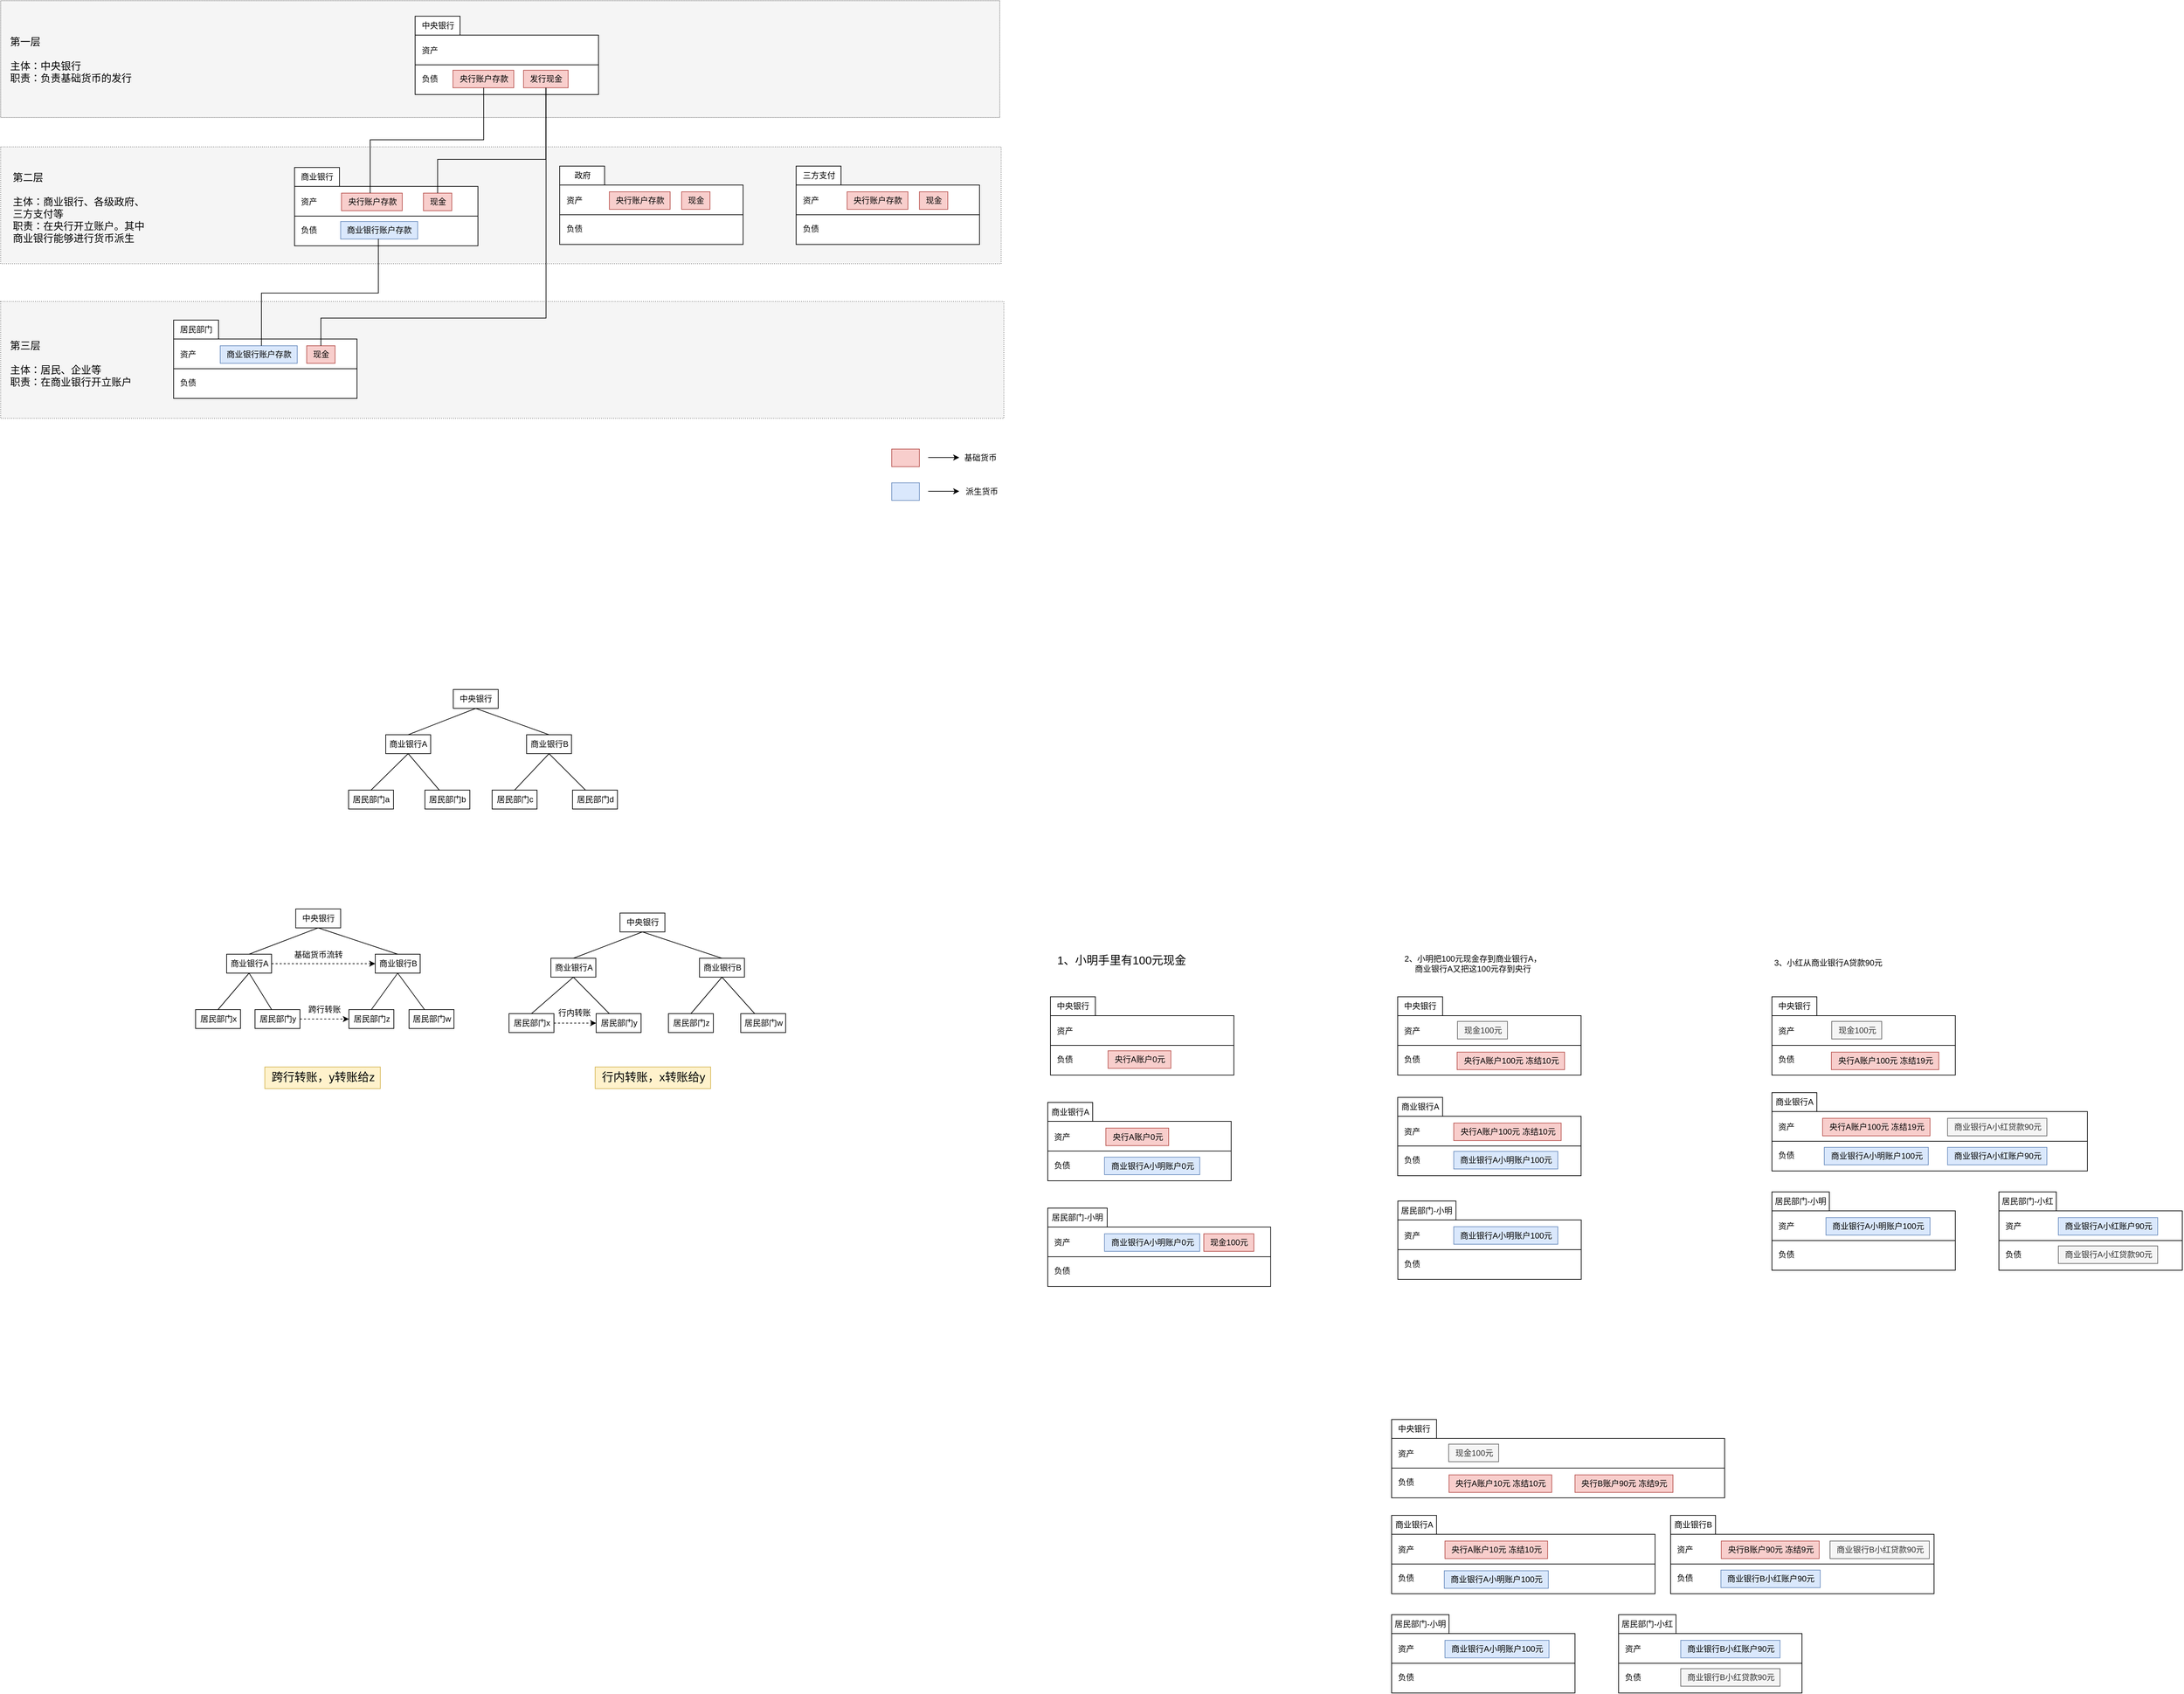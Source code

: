 <mxfile version="22.1.0" type="github">
  <diagram name="第 1 页" id="ryfaWHr7P2OT-UqxU1gF">
    <mxGraphModel dx="1451" dy="800" grid="0" gridSize="10" guides="1" tooltips="1" connect="1" arrows="1" fold="1" page="1" pageScale="1" pageWidth="3300" pageHeight="4681" math="0" shadow="0">
      <root>
        <mxCell id="0" />
        <mxCell id="1" parent="0" />
        <mxCell id="Zakv3uqYvvP0ld6T2V3J-302" value="" style="rounded=0;whiteSpace=wrap;html=1;" parent="1" vertex="1">
          <mxGeometry x="2645" y="2470" width="467" height="88" as="geometry" />
        </mxCell>
        <mxCell id="Zakv3uqYvvP0ld6T2V3J-84" value="" style="rounded=0;whiteSpace=wrap;html=1;dashed=1;fillColor=#f5f5f5;fontColor=#333333;strokeColor=#666666;dashPattern=1 2;" parent="1" vertex="1">
          <mxGeometry x="23" y="1270.5" width="1485" height="173" as="geometry" />
        </mxCell>
        <mxCell id="Zakv3uqYvvP0ld6T2V3J-79" value="" style="rounded=0;whiteSpace=wrap;html=1;dashed=1;fillColor=#f5f5f5;fontColor=#333333;strokeColor=#666666;dashPattern=1 2;" parent="1" vertex="1">
          <mxGeometry x="23" y="1041.5" width="1481" height="173" as="geometry" />
        </mxCell>
        <mxCell id="Zakv3uqYvvP0ld6T2V3J-76" value="" style="rounded=0;whiteSpace=wrap;html=1;fillColor=#f5f5f5;fontColor=#333333;strokeColor=#666666;dashed=1;dashPattern=1 1;" parent="1" vertex="1">
          <mxGeometry x="23" y="825" width="1479" height="173" as="geometry" />
        </mxCell>
        <mxCell id="Zakv3uqYvvP0ld6T2V3J-11" value="" style="rounded=0;whiteSpace=wrap;html=1;" parent="1" vertex="1">
          <mxGeometry x="458" y="1100" width="271.5" height="88" as="geometry" />
        </mxCell>
        <mxCell id="Zakv3uqYvvP0ld6T2V3J-12" value="商业银行" style="rounded=0;whiteSpace=wrap;html=1;" parent="1" vertex="1">
          <mxGeometry x="458" y="1072" width="66.5" height="28" as="geometry" />
        </mxCell>
        <mxCell id="Zakv3uqYvvP0ld6T2V3J-13" value="" style="endArrow=none;html=1;rounded=0;exitX=0;exitY=0.5;exitDx=0;exitDy=0;entryX=1;entryY=0.5;entryDx=0;entryDy=0;" parent="1" source="Zakv3uqYvvP0ld6T2V3J-11" target="Zakv3uqYvvP0ld6T2V3J-11" edge="1">
          <mxGeometry width="50" height="50" relative="1" as="geometry">
            <mxPoint x="487.5" y="1168" as="sourcePoint" />
            <mxPoint x="537.5" y="1118" as="targetPoint" />
          </mxGeometry>
        </mxCell>
        <mxCell id="Zakv3uqYvvP0ld6T2V3J-14" value="资产" style="text;html=1;align=center;verticalAlign=middle;resizable=0;points=[];autosize=1;strokeColor=none;fillColor=none;" parent="1" vertex="1">
          <mxGeometry x="458" y="1110" width="42" height="26" as="geometry" />
        </mxCell>
        <mxCell id="Zakv3uqYvvP0ld6T2V3J-15" value="负债" style="text;html=1;align=center;verticalAlign=middle;resizable=0;points=[];autosize=1;strokeColor=none;fillColor=none;" parent="1" vertex="1">
          <mxGeometry x="458" y="1152" width="42" height="26" as="geometry" />
        </mxCell>
        <mxCell id="Zakv3uqYvvP0ld6T2V3J-16" value="央行账户存款" style="text;html=1;align=center;verticalAlign=middle;resizable=0;points=[];autosize=1;strokeColor=#b85450;fillColor=#f8cecc;" parent="1" vertex="1">
          <mxGeometry x="527.5" y="1110" width="90" height="26" as="geometry" />
        </mxCell>
        <mxCell id="Zakv3uqYvvP0ld6T2V3J-17" value="现金" style="text;html=1;align=center;verticalAlign=middle;resizable=0;points=[];autosize=1;strokeColor=#b85450;fillColor=#f8cecc;" parent="1" vertex="1">
          <mxGeometry x="648.75" y="1110" width="42" height="26" as="geometry" />
        </mxCell>
        <mxCell id="Zakv3uqYvvP0ld6T2V3J-18" value="商业银行账户存款" style="text;html=1;align=center;verticalAlign=middle;resizable=0;points=[];autosize=1;strokeColor=#6c8ebf;fillColor=#dae8fc;" parent="1" vertex="1">
          <mxGeometry x="526.25" y="1152" width="114" height="26" as="geometry" />
        </mxCell>
        <mxCell id="Zakv3uqYvvP0ld6T2V3J-23" value="" style="rounded=0;whiteSpace=wrap;html=1;" parent="1" vertex="1">
          <mxGeometry x="636.5" y="876" width="271.5" height="88" as="geometry" />
        </mxCell>
        <mxCell id="Zakv3uqYvvP0ld6T2V3J-24" value="中央银行" style="rounded=0;whiteSpace=wrap;html=1;" parent="1" vertex="1">
          <mxGeometry x="636.5" y="848" width="66.5" height="28" as="geometry" />
        </mxCell>
        <mxCell id="Zakv3uqYvvP0ld6T2V3J-25" value="" style="endArrow=none;html=1;rounded=0;exitX=0;exitY=0.5;exitDx=0;exitDy=0;entryX=1;entryY=0.5;entryDx=0;entryDy=0;" parent="1" source="Zakv3uqYvvP0ld6T2V3J-23" target="Zakv3uqYvvP0ld6T2V3J-23" edge="1">
          <mxGeometry width="50" height="50" relative="1" as="geometry">
            <mxPoint x="666" y="944" as="sourcePoint" />
            <mxPoint x="716" y="894" as="targetPoint" />
          </mxGeometry>
        </mxCell>
        <mxCell id="Zakv3uqYvvP0ld6T2V3J-26" value="资产" style="text;html=1;align=center;verticalAlign=middle;resizable=0;points=[];autosize=1;strokeColor=none;fillColor=none;" parent="1" vertex="1">
          <mxGeometry x="636.5" y="886" width="42" height="26" as="geometry" />
        </mxCell>
        <mxCell id="Zakv3uqYvvP0ld6T2V3J-27" value="负债" style="text;html=1;align=center;verticalAlign=middle;resizable=0;points=[];autosize=1;strokeColor=none;fillColor=none;" parent="1" vertex="1">
          <mxGeometry x="636.5" y="928" width="42" height="26" as="geometry" />
        </mxCell>
        <mxCell id="Zakv3uqYvvP0ld6T2V3J-28" value="央行账户存款" style="text;html=1;align=center;verticalAlign=middle;resizable=0;points=[];autosize=1;strokeColor=#b85450;fillColor=#f8cecc;" parent="1" vertex="1">
          <mxGeometry x="692.5" y="928" width="90" height="26" as="geometry" />
        </mxCell>
        <mxCell id="Zakv3uqYvvP0ld6T2V3J-29" value="发行现金" style="text;html=1;align=center;verticalAlign=middle;resizable=0;points=[];autosize=1;strokeColor=#b85450;fillColor=#f8cecc;" parent="1" vertex="1">
          <mxGeometry x="797" y="928" width="66" height="26" as="geometry" />
        </mxCell>
        <mxCell id="Zakv3uqYvvP0ld6T2V3J-31" style="edgeStyle=orthogonalEdgeStyle;rounded=0;orthogonalLoop=1;jettySize=auto;html=1;startArrow=none;startFill=0;endArrow=none;endFill=0;" parent="1" source="Zakv3uqYvvP0ld6T2V3J-16" target="Zakv3uqYvvP0ld6T2V3J-28" edge="1">
          <mxGeometry relative="1" as="geometry">
            <mxPoint x="781.5" y="1004" as="targetPoint" />
            <Array as="points">
              <mxPoint x="570" y="1031" />
              <mxPoint x="738" y="1031" />
            </Array>
          </mxGeometry>
        </mxCell>
        <mxCell id="Zakv3uqYvvP0ld6T2V3J-32" style="edgeStyle=orthogonalEdgeStyle;rounded=0;orthogonalLoop=1;jettySize=auto;html=1;entryX=0.5;entryY=1;entryDx=0;entryDy=0;entryPerimeter=0;endArrow=none;endFill=0;" parent="1" source="Zakv3uqYvvP0ld6T2V3J-17" target="Zakv3uqYvvP0ld6T2V3J-29" edge="1">
          <mxGeometry relative="1" as="geometry">
            <Array as="points">
              <mxPoint x="670" y="1060" />
              <mxPoint x="830" y="1060" />
            </Array>
          </mxGeometry>
        </mxCell>
        <mxCell id="Zakv3uqYvvP0ld6T2V3J-33" value="" style="rounded=0;whiteSpace=wrap;html=1;" parent="1" vertex="1">
          <mxGeometry x="279" y="1326" width="271.5" height="88" as="geometry" />
        </mxCell>
        <mxCell id="Zakv3uqYvvP0ld6T2V3J-34" value="居民部门" style="rounded=0;whiteSpace=wrap;html=1;" parent="1" vertex="1">
          <mxGeometry x="279" y="1298" width="66.5" height="28" as="geometry" />
        </mxCell>
        <mxCell id="Zakv3uqYvvP0ld6T2V3J-35" value="" style="endArrow=none;html=1;rounded=0;exitX=0;exitY=0.5;exitDx=0;exitDy=0;entryX=1;entryY=0.5;entryDx=0;entryDy=0;" parent="1" source="Zakv3uqYvvP0ld6T2V3J-33" target="Zakv3uqYvvP0ld6T2V3J-33" edge="1">
          <mxGeometry width="50" height="50" relative="1" as="geometry">
            <mxPoint x="308.5" y="1394" as="sourcePoint" />
            <mxPoint x="358.5" y="1344" as="targetPoint" />
          </mxGeometry>
        </mxCell>
        <mxCell id="Zakv3uqYvvP0ld6T2V3J-36" value="资产" style="text;html=1;align=center;verticalAlign=middle;resizable=0;points=[];autosize=1;strokeColor=none;fillColor=none;" parent="1" vertex="1">
          <mxGeometry x="279" y="1336" width="42" height="26" as="geometry" />
        </mxCell>
        <mxCell id="Zakv3uqYvvP0ld6T2V3J-37" value="负债" style="text;html=1;align=center;verticalAlign=middle;resizable=0;points=[];autosize=1;strokeColor=none;fillColor=none;" parent="1" vertex="1">
          <mxGeometry x="279" y="1378" width="42" height="26" as="geometry" />
        </mxCell>
        <mxCell id="Zakv3uqYvvP0ld6T2V3J-38" value="商业银行账户存款" style="text;html=1;align=center;verticalAlign=middle;resizable=0;points=[];autosize=1;strokeColor=#6c8ebf;fillColor=#dae8fc;" parent="1" vertex="1">
          <mxGeometry x="348" y="1336" width="114" height="26" as="geometry" />
        </mxCell>
        <mxCell id="Zakv3uqYvvP0ld6T2V3J-39" value="现金" style="text;html=1;align=center;verticalAlign=middle;resizable=0;points=[];autosize=1;strokeColor=#b85450;fillColor=#f8cecc;" parent="1" vertex="1">
          <mxGeometry x="476" y="1336" width="42" height="26" as="geometry" />
        </mxCell>
        <mxCell id="Zakv3uqYvvP0ld6T2V3J-41" style="edgeStyle=orthogonalEdgeStyle;rounded=0;orthogonalLoop=1;jettySize=auto;html=1;startArrow=none;startFill=0;endArrow=none;endFill=0;entryX=0.49;entryY=0.987;entryDx=0;entryDy=0;entryPerimeter=0;" parent="1" source="Zakv3uqYvvP0ld6T2V3J-38" target="Zakv3uqYvvP0ld6T2V3J-18" edge="1">
          <mxGeometry relative="1" as="geometry">
            <mxPoint x="559" y="1180" as="targetPoint" />
            <Array as="points">
              <mxPoint x="409" y="1258" />
              <mxPoint x="582" y="1258" />
            </Array>
          </mxGeometry>
        </mxCell>
        <mxCell id="Zakv3uqYvvP0ld6T2V3J-42" style="edgeStyle=orthogonalEdgeStyle;rounded=0;orthogonalLoop=1;jettySize=auto;html=1;entryX=0.505;entryY=1;entryDx=0;entryDy=0;entryPerimeter=0;endArrow=none;endFill=0;" parent="1" source="Zakv3uqYvvP0ld6T2V3J-39" target="Zakv3uqYvvP0ld6T2V3J-29" edge="1">
          <mxGeometry relative="1" as="geometry">
            <mxPoint x="639" y="1180" as="targetPoint" />
            <Array as="points">
              <mxPoint x="497" y="1295" />
              <mxPoint x="830" y="1295" />
            </Array>
          </mxGeometry>
        </mxCell>
        <mxCell id="Zakv3uqYvvP0ld6T2V3J-46" value="&amp;nbsp; &amp;nbsp; &amp;nbsp; &amp;nbsp;" style="text;html=1;align=center;verticalAlign=middle;resizable=0;points=[];autosize=1;strokeColor=#b85450;fillColor=#f8cecc;" parent="1" vertex="1">
          <mxGeometry x="1342" y="1489" width="41" height="26" as="geometry" />
        </mxCell>
        <mxCell id="Zakv3uqYvvP0ld6T2V3J-47" value="基础货币" style="text;html=1;align=center;verticalAlign=middle;resizable=0;points=[];autosize=1;strokeColor=none;fillColor=none;" parent="1" vertex="1">
          <mxGeometry x="1440" y="1489" width="66" height="26" as="geometry" />
        </mxCell>
        <mxCell id="Zakv3uqYvvP0ld6T2V3J-48" value="&amp;nbsp; &amp;nbsp; &amp;nbsp; &amp;nbsp;" style="text;html=1;align=center;verticalAlign=middle;resizable=0;points=[];autosize=1;strokeColor=#6c8ebf;fillColor=#dae8fc;" parent="1" vertex="1">
          <mxGeometry x="1342" y="1539" width="41" height="26" as="geometry" />
        </mxCell>
        <mxCell id="Zakv3uqYvvP0ld6T2V3J-49" value="派生货币" style="text;html=1;align=center;verticalAlign=middle;resizable=0;points=[];autosize=1;strokeColor=none;fillColor=none;" parent="1" vertex="1">
          <mxGeometry x="1442" y="1539" width="66" height="26" as="geometry" />
        </mxCell>
        <mxCell id="Zakv3uqYvvP0ld6T2V3J-57" value="" style="rounded=0;whiteSpace=wrap;html=1;" parent="1" vertex="1">
          <mxGeometry x="850.5" y="1098" width="271.5" height="88" as="geometry" />
        </mxCell>
        <mxCell id="Zakv3uqYvvP0ld6T2V3J-58" value="政府" style="rounded=0;whiteSpace=wrap;html=1;" parent="1" vertex="1">
          <mxGeometry x="850.5" y="1070" width="66.5" height="28" as="geometry" />
        </mxCell>
        <mxCell id="Zakv3uqYvvP0ld6T2V3J-59" value="" style="endArrow=none;html=1;rounded=0;exitX=0;exitY=0.5;exitDx=0;exitDy=0;entryX=1;entryY=0.5;entryDx=0;entryDy=0;" parent="1" source="Zakv3uqYvvP0ld6T2V3J-57" target="Zakv3uqYvvP0ld6T2V3J-57" edge="1">
          <mxGeometry width="50" height="50" relative="1" as="geometry">
            <mxPoint x="880" y="1166" as="sourcePoint" />
            <mxPoint x="930" y="1116" as="targetPoint" />
          </mxGeometry>
        </mxCell>
        <mxCell id="Zakv3uqYvvP0ld6T2V3J-60" value="资产" style="text;html=1;align=center;verticalAlign=middle;resizable=0;points=[];autosize=1;strokeColor=none;fillColor=none;" parent="1" vertex="1">
          <mxGeometry x="850.5" y="1108" width="42" height="26" as="geometry" />
        </mxCell>
        <mxCell id="Zakv3uqYvvP0ld6T2V3J-61" value="负债" style="text;html=1;align=center;verticalAlign=middle;resizable=0;points=[];autosize=1;strokeColor=none;fillColor=none;" parent="1" vertex="1">
          <mxGeometry x="850.5" y="1150" width="42" height="26" as="geometry" />
        </mxCell>
        <mxCell id="Zakv3uqYvvP0ld6T2V3J-62" value="央行账户存款" style="text;html=1;align=center;verticalAlign=middle;resizable=0;points=[];autosize=1;strokeColor=#b85450;fillColor=#f8cecc;" parent="1" vertex="1">
          <mxGeometry x="924" y="1108" width="90" height="26" as="geometry" />
        </mxCell>
        <mxCell id="Zakv3uqYvvP0ld6T2V3J-63" value="现金" style="text;html=1;align=center;verticalAlign=middle;resizable=0;points=[];autosize=1;strokeColor=#b85450;fillColor=#f8cecc;" parent="1" vertex="1">
          <mxGeometry x="1031" y="1108" width="42" height="26" as="geometry" />
        </mxCell>
        <mxCell id="Zakv3uqYvvP0ld6T2V3J-64" value="" style="rounded=0;whiteSpace=wrap;html=1;" parent="1" vertex="1">
          <mxGeometry x="1200.5" y="1098" width="271.5" height="88" as="geometry" />
        </mxCell>
        <mxCell id="Zakv3uqYvvP0ld6T2V3J-65" value="三方支付" style="rounded=0;whiteSpace=wrap;html=1;" parent="1" vertex="1">
          <mxGeometry x="1200.5" y="1070" width="66.5" height="28" as="geometry" />
        </mxCell>
        <mxCell id="Zakv3uqYvvP0ld6T2V3J-66" value="" style="endArrow=none;html=1;rounded=0;exitX=0;exitY=0.5;exitDx=0;exitDy=0;entryX=1;entryY=0.5;entryDx=0;entryDy=0;" parent="1" source="Zakv3uqYvvP0ld6T2V3J-64" target="Zakv3uqYvvP0ld6T2V3J-64" edge="1">
          <mxGeometry width="50" height="50" relative="1" as="geometry">
            <mxPoint x="1230" y="1166" as="sourcePoint" />
            <mxPoint x="1280" y="1116" as="targetPoint" />
          </mxGeometry>
        </mxCell>
        <mxCell id="Zakv3uqYvvP0ld6T2V3J-67" value="资产" style="text;html=1;align=center;verticalAlign=middle;resizable=0;points=[];autosize=1;strokeColor=none;fillColor=none;" parent="1" vertex="1">
          <mxGeometry x="1200.5" y="1108" width="42" height="26" as="geometry" />
        </mxCell>
        <mxCell id="Zakv3uqYvvP0ld6T2V3J-68" value="负债" style="text;html=1;align=center;verticalAlign=middle;resizable=0;points=[];autosize=1;strokeColor=none;fillColor=none;" parent="1" vertex="1">
          <mxGeometry x="1200.5" y="1150" width="42" height="26" as="geometry" />
        </mxCell>
        <mxCell id="Zakv3uqYvvP0ld6T2V3J-69" value="央行账户存款" style="text;html=1;align=center;verticalAlign=middle;resizable=0;points=[];autosize=1;strokeColor=#b85450;fillColor=#f8cecc;" parent="1" vertex="1">
          <mxGeometry x="1276" y="1108" width="90" height="26" as="geometry" />
        </mxCell>
        <mxCell id="Zakv3uqYvvP0ld6T2V3J-70" value="现金" style="text;html=1;align=center;verticalAlign=middle;resizable=0;points=[];autosize=1;strokeColor=#b85450;fillColor=#f8cecc;" parent="1" vertex="1">
          <mxGeometry x="1383" y="1108" width="42" height="26" as="geometry" />
        </mxCell>
        <mxCell id="Zakv3uqYvvP0ld6T2V3J-77" value="&lt;div style=&quot;text-align: left;&quot;&gt;&lt;span style=&quot;background-color: initial;&quot;&gt;第一层&amp;nbsp;&lt;/span&gt;&lt;/div&gt;&lt;div style=&quot;text-align: left;&quot;&gt;&lt;span style=&quot;background-color: initial;&quot;&gt;&lt;br&gt;&lt;/span&gt;&lt;/div&gt;&lt;div style=&quot;text-align: left;&quot;&gt;&lt;span style=&quot;background-color: initial;&quot;&gt;主体：中央银行&lt;/span&gt;&lt;/div&gt;&lt;div style=&quot;text-align: left;&quot;&gt;&lt;span style=&quot;background-color: initial;&quot;&gt;职责：负责基础货币的发行&lt;/span&gt;&lt;/div&gt;" style="text;html=1;strokeColor=none;fillColor=none;align=center;verticalAlign=middle;whiteSpace=wrap;rounded=0;fontSize=15;" parent="1" vertex="1">
          <mxGeometry x="29" y="882.5" width="196" height="58" as="geometry" />
        </mxCell>
        <mxCell id="Zakv3uqYvvP0ld6T2V3J-80" value="&lt;div style=&quot;text-align: left;&quot;&gt;&lt;span style=&quot;background-color: initial;&quot;&gt;第二层&amp;nbsp;&lt;/span&gt;&lt;/div&gt;&lt;div style=&quot;text-align: left;&quot;&gt;&lt;span style=&quot;background-color: initial;&quot;&gt;&lt;br&gt;&lt;/span&gt;&lt;/div&gt;&lt;div style=&quot;text-align: left;&quot;&gt;&lt;span style=&quot;background-color: initial;&quot;&gt;主体：商业银行、各级政府、三方支付等&lt;/span&gt;&lt;/div&gt;&lt;div style=&quot;text-align: left;&quot;&gt;&lt;span style=&quot;background-color: initial;&quot;&gt;职责：在央行开立账户。其中商业银行能够进行货币派生&lt;/span&gt;&lt;/div&gt;" style="text;html=1;strokeColor=none;fillColor=none;align=center;verticalAlign=middle;whiteSpace=wrap;rounded=0;fontSize=15;" parent="1" vertex="1">
          <mxGeometry x="40" y="1101.5" width="210" height="58" as="geometry" />
        </mxCell>
        <mxCell id="Zakv3uqYvvP0ld6T2V3J-85" value="&lt;div style=&quot;text-align: left;&quot;&gt;&lt;span style=&quot;background-color: initial;&quot;&gt;第三层&amp;nbsp;&lt;/span&gt;&lt;/div&gt;&lt;div style=&quot;text-align: left;&quot;&gt;&lt;span style=&quot;background-color: initial;&quot;&gt;&lt;br&gt;&lt;/span&gt;&lt;/div&gt;&lt;div style=&quot;text-align: left;&quot;&gt;&lt;span style=&quot;background-color: initial;&quot;&gt;主体：居民、企业等&lt;/span&gt;&lt;/div&gt;&lt;div style=&quot;text-align: left;&quot;&gt;&lt;span style=&quot;background-color: initial;&quot;&gt;职责：在商业银行开立账户&lt;/span&gt;&lt;/div&gt;" style="text;html=1;strokeColor=none;fillColor=none;align=center;verticalAlign=middle;whiteSpace=wrap;rounded=0;fontSize=15;" parent="1" vertex="1">
          <mxGeometry x="22" y="1333" width="210" height="58" as="geometry" />
        </mxCell>
        <mxCell id="Zakv3uqYvvP0ld6T2V3J-93" value="" style="endArrow=classic;html=1;rounded=0;" parent="1" edge="1">
          <mxGeometry width="50" height="50" relative="1" as="geometry">
            <mxPoint x="1396" y="1551.55" as="sourcePoint" />
            <mxPoint x="1442" y="1551.55" as="targetPoint" />
          </mxGeometry>
        </mxCell>
        <mxCell id="Zakv3uqYvvP0ld6T2V3J-94" value="" style="endArrow=classic;html=1;rounded=0;" parent="1" edge="1">
          <mxGeometry width="50" height="50" relative="1" as="geometry">
            <mxPoint x="1396" y="1501.55" as="sourcePoint" />
            <mxPoint x="1442" y="1501.55" as="targetPoint" />
          </mxGeometry>
        </mxCell>
        <mxCell id="Zakv3uqYvvP0ld6T2V3J-96" value="中央银行" style="rounded=0;whiteSpace=wrap;html=1;" parent="1" vertex="1">
          <mxGeometry x="693" y="1845" width="66.5" height="28" as="geometry" />
        </mxCell>
        <mxCell id="Zakv3uqYvvP0ld6T2V3J-97" value="商业银行A" style="rounded=0;whiteSpace=wrap;html=1;" parent="1" vertex="1">
          <mxGeometry x="593" y="1912" width="66.5" height="28" as="geometry" />
        </mxCell>
        <mxCell id="Zakv3uqYvvP0ld6T2V3J-98" value="居民部门a" style="rounded=0;whiteSpace=wrap;html=1;" parent="1" vertex="1">
          <mxGeometry x="538" y="1994" width="66.5" height="28" as="geometry" />
        </mxCell>
        <mxCell id="Zakv3uqYvvP0ld6T2V3J-102" value="" style="endArrow=none;html=1;rounded=0;exitX=0.5;exitY=0;exitDx=0;exitDy=0;entryX=0.5;entryY=1;entryDx=0;entryDy=0;" parent="1" source="Zakv3uqYvvP0ld6T2V3J-97" target="Zakv3uqYvvP0ld6T2V3J-96" edge="1">
          <mxGeometry width="50" height="50" relative="1" as="geometry">
            <mxPoint x="621" y="1906" as="sourcePoint" />
            <mxPoint x="671" y="1856" as="targetPoint" />
          </mxGeometry>
        </mxCell>
        <mxCell id="Zakv3uqYvvP0ld6T2V3J-107" value="" style="endArrow=none;html=1;rounded=0;entryX=0.5;entryY=1;entryDx=0;entryDy=0;exitX=0.5;exitY=0;exitDx=0;exitDy=0;" parent="1" source="Zakv3uqYvvP0ld6T2V3J-98" target="Zakv3uqYvvP0ld6T2V3J-97" edge="1">
          <mxGeometry width="50" height="50" relative="1" as="geometry">
            <mxPoint x="433" y="2105" as="sourcePoint" />
            <mxPoint x="483" y="2055" as="targetPoint" />
          </mxGeometry>
        </mxCell>
        <mxCell id="Zakv3uqYvvP0ld6T2V3J-108" value="居民部门b" style="rounded=0;whiteSpace=wrap;html=1;" parent="1" vertex="1">
          <mxGeometry x="651" y="1994" width="66.5" height="28" as="geometry" />
        </mxCell>
        <mxCell id="Zakv3uqYvvP0ld6T2V3J-109" value="" style="endArrow=none;html=1;rounded=0;entryX=0.5;entryY=1;entryDx=0;entryDy=0;" parent="1" source="Zakv3uqYvvP0ld6T2V3J-108" target="Zakv3uqYvvP0ld6T2V3J-97" edge="1">
          <mxGeometry width="50" height="50" relative="1" as="geometry">
            <mxPoint x="681" y="2111" as="sourcePoint" />
            <mxPoint x="731" y="2061" as="targetPoint" />
          </mxGeometry>
        </mxCell>
        <mxCell id="Zakv3uqYvvP0ld6T2V3J-112" value="商业银行B" style="rounded=0;whiteSpace=wrap;html=1;" parent="1" vertex="1">
          <mxGeometry x="801.5" y="1912" width="66.5" height="28" as="geometry" />
        </mxCell>
        <mxCell id="Zakv3uqYvvP0ld6T2V3J-113" value="居民部门c" style="rounded=0;whiteSpace=wrap;html=1;" parent="1" vertex="1">
          <mxGeometry x="750.5" y="1994" width="66.5" height="28" as="geometry" />
        </mxCell>
        <mxCell id="Zakv3uqYvvP0ld6T2V3J-114" value="" style="endArrow=none;html=1;rounded=0;exitX=0.5;exitY=0;exitDx=0;exitDy=0;entryX=0.5;entryY=1;entryDx=0;entryDy=0;" parent="1" source="Zakv3uqYvvP0ld6T2V3J-112" target="Zakv3uqYvvP0ld6T2V3J-96" edge="1">
          <mxGeometry width="50" height="50" relative="1" as="geometry">
            <mxPoint x="631" y="1916" as="sourcePoint" />
            <mxPoint x="736" y="1883" as="targetPoint" />
          </mxGeometry>
        </mxCell>
        <mxCell id="Zakv3uqYvvP0ld6T2V3J-115" value="" style="endArrow=none;html=1;rounded=0;entryX=0.5;entryY=1;entryDx=0;entryDy=0;exitX=0.5;exitY=0;exitDx=0;exitDy=0;" parent="1" source="Zakv3uqYvvP0ld6T2V3J-113" target="Zakv3uqYvvP0ld6T2V3J-112" edge="1">
          <mxGeometry width="50" height="50" relative="1" as="geometry">
            <mxPoint x="443" y="2115" as="sourcePoint" />
            <mxPoint x="493" y="2065" as="targetPoint" />
          </mxGeometry>
        </mxCell>
        <mxCell id="Zakv3uqYvvP0ld6T2V3J-116" value="居民部门d" style="rounded=0;whiteSpace=wrap;html=1;" parent="1" vertex="1">
          <mxGeometry x="869.5" y="1994" width="66.5" height="28" as="geometry" />
        </mxCell>
        <mxCell id="Zakv3uqYvvP0ld6T2V3J-117" value="" style="endArrow=none;html=1;rounded=0;entryX=0.5;entryY=1;entryDx=0;entryDy=0;" parent="1" source="Zakv3uqYvvP0ld6T2V3J-116" target="Zakv3uqYvvP0ld6T2V3J-112" edge="1">
          <mxGeometry width="50" height="50" relative="1" as="geometry">
            <mxPoint x="691" y="2121" as="sourcePoint" />
            <mxPoint x="741" y="2071" as="targetPoint" />
          </mxGeometry>
        </mxCell>
        <mxCell id="Zakv3uqYvvP0ld6T2V3J-118" value="中央银行" style="rounded=0;whiteSpace=wrap;html=1;" parent="1" vertex="1">
          <mxGeometry x="459.75" y="2170" width="66.5" height="28" as="geometry" />
        </mxCell>
        <mxCell id="Zakv3uqYvvP0ld6T2V3J-131" style="edgeStyle=orthogonalEdgeStyle;rounded=0;orthogonalLoop=1;jettySize=auto;html=1;exitX=1;exitY=0.5;exitDx=0;exitDy=0;dashed=1;" parent="1" source="Zakv3uqYvvP0ld6T2V3J-119" target="Zakv3uqYvvP0ld6T2V3J-125" edge="1">
          <mxGeometry relative="1" as="geometry" />
        </mxCell>
        <mxCell id="Zakv3uqYvvP0ld6T2V3J-119" value="商业银行A" style="rounded=0;whiteSpace=wrap;html=1;" parent="1" vertex="1">
          <mxGeometry x="357.5" y="2237" width="66.5" height="28" as="geometry" />
        </mxCell>
        <mxCell id="Zakv3uqYvvP0ld6T2V3J-120" value="居民部门x" style="rounded=0;whiteSpace=wrap;html=1;" parent="1" vertex="1">
          <mxGeometry x="311.5" y="2319" width="66.5" height="28" as="geometry" />
        </mxCell>
        <mxCell id="Zakv3uqYvvP0ld6T2V3J-121" value="" style="endArrow=none;html=1;rounded=0;exitX=0.5;exitY=0;exitDx=0;exitDy=0;entryX=0.5;entryY=1;entryDx=0;entryDy=0;" parent="1" source="Zakv3uqYvvP0ld6T2V3J-119" target="Zakv3uqYvvP0ld6T2V3J-118" edge="1">
          <mxGeometry width="50" height="50" relative="1" as="geometry">
            <mxPoint x="387.75" y="2231" as="sourcePoint" />
            <mxPoint x="437.75" y="2181" as="targetPoint" />
          </mxGeometry>
        </mxCell>
        <mxCell id="Zakv3uqYvvP0ld6T2V3J-122" value="" style="endArrow=none;html=1;rounded=0;entryX=0.5;entryY=1;entryDx=0;entryDy=0;exitX=0.5;exitY=0;exitDx=0;exitDy=0;" parent="1" source="Zakv3uqYvvP0ld6T2V3J-120" target="Zakv3uqYvvP0ld6T2V3J-119" edge="1">
          <mxGeometry width="50" height="50" relative="1" as="geometry">
            <mxPoint x="199.75" y="2430" as="sourcePoint" />
            <mxPoint x="249.75" y="2380" as="targetPoint" />
          </mxGeometry>
        </mxCell>
        <mxCell id="Zakv3uqYvvP0ld6T2V3J-123" value="居民部门y" style="rounded=0;whiteSpace=wrap;html=1;" parent="1" vertex="1">
          <mxGeometry x="399.5" y="2319" width="66.5" height="28" as="geometry" />
        </mxCell>
        <mxCell id="Zakv3uqYvvP0ld6T2V3J-124" value="" style="endArrow=none;html=1;rounded=0;entryX=0.5;entryY=1;entryDx=0;entryDy=0;" parent="1" source="Zakv3uqYvvP0ld6T2V3J-123" target="Zakv3uqYvvP0ld6T2V3J-119" edge="1">
          <mxGeometry width="50" height="50" relative="1" as="geometry">
            <mxPoint x="447.75" y="2436" as="sourcePoint" />
            <mxPoint x="497.75" y="2386" as="targetPoint" />
          </mxGeometry>
        </mxCell>
        <mxCell id="Zakv3uqYvvP0ld6T2V3J-125" value="商业银行B" style="rounded=0;whiteSpace=wrap;html=1;" parent="1" vertex="1">
          <mxGeometry x="577.5" y="2237" width="66.5" height="28" as="geometry" />
        </mxCell>
        <mxCell id="Zakv3uqYvvP0ld6T2V3J-126" value="居民部门z" style="rounded=0;whiteSpace=wrap;html=1;" parent="1" vertex="1">
          <mxGeometry x="538.5" y="2319" width="66.5" height="28" as="geometry" />
        </mxCell>
        <mxCell id="Zakv3uqYvvP0ld6T2V3J-127" value="" style="endArrow=none;html=1;rounded=0;exitX=0.5;exitY=0;exitDx=0;exitDy=0;entryX=0.5;entryY=1;entryDx=0;entryDy=0;" parent="1" source="Zakv3uqYvvP0ld6T2V3J-125" target="Zakv3uqYvvP0ld6T2V3J-118" edge="1">
          <mxGeometry width="50" height="50" relative="1" as="geometry">
            <mxPoint x="397.75" y="2241" as="sourcePoint" />
            <mxPoint x="502.75" y="2208" as="targetPoint" />
          </mxGeometry>
        </mxCell>
        <mxCell id="Zakv3uqYvvP0ld6T2V3J-128" value="" style="endArrow=none;html=1;rounded=0;entryX=0.5;entryY=1;entryDx=0;entryDy=0;exitX=0.5;exitY=0;exitDx=0;exitDy=0;" parent="1" source="Zakv3uqYvvP0ld6T2V3J-126" target="Zakv3uqYvvP0ld6T2V3J-125" edge="1">
          <mxGeometry width="50" height="50" relative="1" as="geometry">
            <mxPoint x="209.75" y="2440" as="sourcePoint" />
            <mxPoint x="259.75" y="2390" as="targetPoint" />
          </mxGeometry>
        </mxCell>
        <mxCell id="Zakv3uqYvvP0ld6T2V3J-129" value="居民部门w" style="rounded=0;whiteSpace=wrap;html=1;" parent="1" vertex="1">
          <mxGeometry x="627.5" y="2319" width="66.5" height="28" as="geometry" />
        </mxCell>
        <mxCell id="Zakv3uqYvvP0ld6T2V3J-130" value="" style="endArrow=none;html=1;rounded=0;entryX=0.5;entryY=1;entryDx=0;entryDy=0;" parent="1" source="Zakv3uqYvvP0ld6T2V3J-129" target="Zakv3uqYvvP0ld6T2V3J-125" edge="1">
          <mxGeometry width="50" height="50" relative="1" as="geometry">
            <mxPoint x="457.75" y="2446" as="sourcePoint" />
            <mxPoint x="507.75" y="2396" as="targetPoint" />
          </mxGeometry>
        </mxCell>
        <mxCell id="Zakv3uqYvvP0ld6T2V3J-132" value="基础货币流转" style="text;html=1;align=center;verticalAlign=middle;resizable=0;points=[];autosize=1;strokeColor=none;fillColor=none;" parent="1" vertex="1">
          <mxGeometry x="448" y="2225" width="90" height="26" as="geometry" />
        </mxCell>
        <mxCell id="Zakv3uqYvvP0ld6T2V3J-133" style="edgeStyle=orthogonalEdgeStyle;rounded=0;orthogonalLoop=1;jettySize=auto;html=1;exitX=1;exitY=0.5;exitDx=0;exitDy=0;dashed=1;entryX=0;entryY=0.5;entryDx=0;entryDy=0;" parent="1" source="Zakv3uqYvvP0ld6T2V3J-123" target="Zakv3uqYvvP0ld6T2V3J-126" edge="1">
          <mxGeometry relative="1" as="geometry">
            <mxPoint x="484.5" y="2332.37" as="sourcePoint" />
            <mxPoint x="522.5" y="2332.37" as="targetPoint" />
          </mxGeometry>
        </mxCell>
        <mxCell id="Zakv3uqYvvP0ld6T2V3J-134" value="跨行转账" style="text;html=1;align=center;verticalAlign=middle;resizable=0;points=[];autosize=1;strokeColor=none;fillColor=none;" parent="1" vertex="1">
          <mxGeometry x="468.5" y="2306" width="66" height="26" as="geometry" />
        </mxCell>
        <mxCell id="Zakv3uqYvvP0ld6T2V3J-135" value="中央银行" style="rounded=0;whiteSpace=wrap;html=1;" parent="1" vertex="1">
          <mxGeometry x="939.75" y="2176" width="66.5" height="28" as="geometry" />
        </mxCell>
        <mxCell id="Zakv3uqYvvP0ld6T2V3J-137" value="商业银行A" style="rounded=0;whiteSpace=wrap;html=1;" parent="1" vertex="1">
          <mxGeometry x="837.5" y="2243" width="66.5" height="28" as="geometry" />
        </mxCell>
        <mxCell id="Zakv3uqYvvP0ld6T2V3J-153" style="edgeStyle=orthogonalEdgeStyle;rounded=0;orthogonalLoop=1;jettySize=auto;html=1;exitX=1;exitY=0.5;exitDx=0;exitDy=0;entryX=0;entryY=0.5;entryDx=0;entryDy=0;dashed=1;" parent="1" source="Zakv3uqYvvP0ld6T2V3J-138" target="Zakv3uqYvvP0ld6T2V3J-141" edge="1">
          <mxGeometry relative="1" as="geometry" />
        </mxCell>
        <mxCell id="Zakv3uqYvvP0ld6T2V3J-138" value="居民部门x" style="rounded=0;whiteSpace=wrap;html=1;" parent="1" vertex="1">
          <mxGeometry x="775.5" y="2325" width="66.5" height="28" as="geometry" />
        </mxCell>
        <mxCell id="Zakv3uqYvvP0ld6T2V3J-139" value="" style="endArrow=none;html=1;rounded=0;exitX=0.5;exitY=0;exitDx=0;exitDy=0;entryX=0.5;entryY=1;entryDx=0;entryDy=0;" parent="1" source="Zakv3uqYvvP0ld6T2V3J-137" target="Zakv3uqYvvP0ld6T2V3J-135" edge="1">
          <mxGeometry width="50" height="50" relative="1" as="geometry">
            <mxPoint x="867.75" y="2237" as="sourcePoint" />
            <mxPoint x="917.75" y="2187" as="targetPoint" />
          </mxGeometry>
        </mxCell>
        <mxCell id="Zakv3uqYvvP0ld6T2V3J-140" value="" style="endArrow=none;html=1;rounded=0;entryX=0.5;entryY=1;entryDx=0;entryDy=0;exitX=0.5;exitY=0;exitDx=0;exitDy=0;" parent="1" source="Zakv3uqYvvP0ld6T2V3J-138" target="Zakv3uqYvvP0ld6T2V3J-137" edge="1">
          <mxGeometry width="50" height="50" relative="1" as="geometry">
            <mxPoint x="679.75" y="2436" as="sourcePoint" />
            <mxPoint x="729.75" y="2386" as="targetPoint" />
          </mxGeometry>
        </mxCell>
        <mxCell id="Zakv3uqYvvP0ld6T2V3J-141" value="居民部门y" style="rounded=0;whiteSpace=wrap;html=1;" parent="1" vertex="1">
          <mxGeometry x="904.5" y="2325" width="66.5" height="28" as="geometry" />
        </mxCell>
        <mxCell id="Zakv3uqYvvP0ld6T2V3J-142" value="" style="endArrow=none;html=1;rounded=0;entryX=0.5;entryY=1;entryDx=0;entryDy=0;" parent="1" source="Zakv3uqYvvP0ld6T2V3J-141" target="Zakv3uqYvvP0ld6T2V3J-137" edge="1">
          <mxGeometry width="50" height="50" relative="1" as="geometry">
            <mxPoint x="927.75" y="2442" as="sourcePoint" />
            <mxPoint x="977.75" y="2392" as="targetPoint" />
          </mxGeometry>
        </mxCell>
        <mxCell id="Zakv3uqYvvP0ld6T2V3J-143" value="商业银行B" style="rounded=0;whiteSpace=wrap;html=1;" parent="1" vertex="1">
          <mxGeometry x="1057.5" y="2243" width="66.5" height="28" as="geometry" />
        </mxCell>
        <mxCell id="Zakv3uqYvvP0ld6T2V3J-144" value="居民部门z" style="rounded=0;whiteSpace=wrap;html=1;" parent="1" vertex="1">
          <mxGeometry x="1011.5" y="2325" width="66.5" height="28" as="geometry" />
        </mxCell>
        <mxCell id="Zakv3uqYvvP0ld6T2V3J-145" value="" style="endArrow=none;html=1;rounded=0;exitX=0.5;exitY=0;exitDx=0;exitDy=0;entryX=0.5;entryY=1;entryDx=0;entryDy=0;" parent="1" source="Zakv3uqYvvP0ld6T2V3J-143" target="Zakv3uqYvvP0ld6T2V3J-135" edge="1">
          <mxGeometry width="50" height="50" relative="1" as="geometry">
            <mxPoint x="877.75" y="2247" as="sourcePoint" />
            <mxPoint x="982.75" y="2214" as="targetPoint" />
          </mxGeometry>
        </mxCell>
        <mxCell id="Zakv3uqYvvP0ld6T2V3J-146" value="" style="endArrow=none;html=1;rounded=0;entryX=0.5;entryY=1;entryDx=0;entryDy=0;exitX=0.5;exitY=0;exitDx=0;exitDy=0;" parent="1" source="Zakv3uqYvvP0ld6T2V3J-144" target="Zakv3uqYvvP0ld6T2V3J-143" edge="1">
          <mxGeometry width="50" height="50" relative="1" as="geometry">
            <mxPoint x="689.75" y="2446" as="sourcePoint" />
            <mxPoint x="739.75" y="2396" as="targetPoint" />
          </mxGeometry>
        </mxCell>
        <mxCell id="Zakv3uqYvvP0ld6T2V3J-147" value="居民部门w" style="rounded=0;whiteSpace=wrap;html=1;" parent="1" vertex="1">
          <mxGeometry x="1118.5" y="2325" width="66.5" height="28" as="geometry" />
        </mxCell>
        <mxCell id="Zakv3uqYvvP0ld6T2V3J-148" value="" style="endArrow=none;html=1;rounded=0;entryX=0.5;entryY=1;entryDx=0;entryDy=0;" parent="1" source="Zakv3uqYvvP0ld6T2V3J-147" target="Zakv3uqYvvP0ld6T2V3J-143" edge="1">
          <mxGeometry width="50" height="50" relative="1" as="geometry">
            <mxPoint x="937.75" y="2452" as="sourcePoint" />
            <mxPoint x="987.75" y="2402" as="targetPoint" />
          </mxGeometry>
        </mxCell>
        <mxCell id="Zakv3uqYvvP0ld6T2V3J-154" value="行内转账" style="text;html=1;align=center;verticalAlign=middle;resizable=0;points=[];autosize=1;strokeColor=none;fillColor=none;" parent="1" vertex="1">
          <mxGeometry x="838.5" y="2311" width="66" height="26" as="geometry" />
        </mxCell>
        <mxCell id="Zakv3uqYvvP0ld6T2V3J-181" value="" style="rounded=0;whiteSpace=wrap;html=1;" parent="1" vertex="1">
          <mxGeometry x="1573" y="2484.5" width="271.5" height="88" as="geometry" />
        </mxCell>
        <mxCell id="Zakv3uqYvvP0ld6T2V3J-182" value="商业银行A" style="rounded=0;whiteSpace=wrap;html=1;" parent="1" vertex="1">
          <mxGeometry x="1573" y="2456.5" width="66.5" height="28" as="geometry" />
        </mxCell>
        <mxCell id="Zakv3uqYvvP0ld6T2V3J-183" value="" style="endArrow=none;html=1;rounded=0;exitX=0;exitY=0.5;exitDx=0;exitDy=0;entryX=1;entryY=0.5;entryDx=0;entryDy=0;" parent="1" source="Zakv3uqYvvP0ld6T2V3J-181" target="Zakv3uqYvvP0ld6T2V3J-181" edge="1">
          <mxGeometry width="50" height="50" relative="1" as="geometry">
            <mxPoint x="1602.5" y="2552.5" as="sourcePoint" />
            <mxPoint x="1652.5" y="2502.5" as="targetPoint" />
          </mxGeometry>
        </mxCell>
        <mxCell id="Zakv3uqYvvP0ld6T2V3J-184" value="资产" style="text;html=1;align=center;verticalAlign=middle;resizable=0;points=[];autosize=1;strokeColor=none;fillColor=none;" parent="1" vertex="1">
          <mxGeometry x="1573" y="2494.5" width="42" height="26" as="geometry" />
        </mxCell>
        <mxCell id="Zakv3uqYvvP0ld6T2V3J-185" value="负债" style="text;html=1;align=center;verticalAlign=middle;resizable=0;points=[];autosize=1;strokeColor=none;fillColor=none;" parent="1" vertex="1">
          <mxGeometry x="1573" y="2536.5" width="42" height="26" as="geometry" />
        </mxCell>
        <mxCell id="Zakv3uqYvvP0ld6T2V3J-189" value="" style="rounded=0;whiteSpace=wrap;html=1;" parent="1" vertex="1">
          <mxGeometry x="1577" y="2328" width="271.5" height="88" as="geometry" />
        </mxCell>
        <mxCell id="Zakv3uqYvvP0ld6T2V3J-190" value="中央银行" style="rounded=0;whiteSpace=wrap;html=1;" parent="1" vertex="1">
          <mxGeometry x="1577" y="2300" width="66.5" height="28" as="geometry" />
        </mxCell>
        <mxCell id="Zakv3uqYvvP0ld6T2V3J-191" value="" style="endArrow=none;html=1;rounded=0;exitX=0;exitY=0.5;exitDx=0;exitDy=0;entryX=1;entryY=0.5;entryDx=0;entryDy=0;" parent="1" source="Zakv3uqYvvP0ld6T2V3J-189" target="Zakv3uqYvvP0ld6T2V3J-189" edge="1">
          <mxGeometry width="50" height="50" relative="1" as="geometry">
            <mxPoint x="1606.5" y="2396" as="sourcePoint" />
            <mxPoint x="1656.5" y="2346" as="targetPoint" />
          </mxGeometry>
        </mxCell>
        <mxCell id="Zakv3uqYvvP0ld6T2V3J-192" value="资产" style="text;html=1;align=center;verticalAlign=middle;resizable=0;points=[];autosize=1;strokeColor=none;fillColor=none;" parent="1" vertex="1">
          <mxGeometry x="1577" y="2338" width="42" height="26" as="geometry" />
        </mxCell>
        <mxCell id="Zakv3uqYvvP0ld6T2V3J-193" value="负债" style="text;html=1;align=center;verticalAlign=middle;resizable=0;points=[];autosize=1;strokeColor=none;fillColor=none;" parent="1" vertex="1">
          <mxGeometry x="1577" y="2380" width="42" height="26" as="geometry" />
        </mxCell>
        <mxCell id="Zakv3uqYvvP0ld6T2V3J-198" value="" style="rounded=0;whiteSpace=wrap;html=1;" parent="1" vertex="1">
          <mxGeometry x="1573" y="2641" width="330" height="88" as="geometry" />
        </mxCell>
        <mxCell id="Zakv3uqYvvP0ld6T2V3J-199" value="居民部门-小明" style="rounded=0;whiteSpace=wrap;html=1;" parent="1" vertex="1">
          <mxGeometry x="1573" y="2613" width="88" height="28" as="geometry" />
        </mxCell>
        <mxCell id="Zakv3uqYvvP0ld6T2V3J-200" value="" style="endArrow=none;html=1;rounded=0;exitX=0;exitY=0.5;exitDx=0;exitDy=0;entryX=1;entryY=0.5;entryDx=0;entryDy=0;" parent="1" source="Zakv3uqYvvP0ld6T2V3J-198" target="Zakv3uqYvvP0ld6T2V3J-198" edge="1">
          <mxGeometry width="50" height="50" relative="1" as="geometry">
            <mxPoint x="1602.5" y="2709" as="sourcePoint" />
            <mxPoint x="1652.5" y="2659" as="targetPoint" />
          </mxGeometry>
        </mxCell>
        <mxCell id="Zakv3uqYvvP0ld6T2V3J-201" value="资产" style="text;html=1;align=center;verticalAlign=middle;resizable=0;points=[];autosize=1;strokeColor=none;fillColor=none;" parent="1" vertex="1">
          <mxGeometry x="1573" y="2651" width="42" height="26" as="geometry" />
        </mxCell>
        <mxCell id="Zakv3uqYvvP0ld6T2V3J-202" value="负债" style="text;html=1;align=center;verticalAlign=middle;resizable=0;points=[];autosize=1;strokeColor=none;fillColor=none;" parent="1" vertex="1">
          <mxGeometry x="1573" y="2693" width="42" height="26" as="geometry" />
        </mxCell>
        <mxCell id="Zakv3uqYvvP0ld6T2V3J-209" value="现金100元" style="text;html=1;align=center;verticalAlign=middle;resizable=0;points=[];autosize=1;strokeColor=#b85450;fillColor=#f8cecc;" parent="1" vertex="1">
          <mxGeometry x="1804" y="2651" width="74" height="26" as="geometry" />
        </mxCell>
        <mxCell id="Zakv3uqYvvP0ld6T2V3J-210" value="央行A账户0元" style="text;html=1;align=center;verticalAlign=middle;resizable=0;points=[];autosize=1;strokeColor=#b85450;fillColor=#f8cecc;" parent="1" vertex="1">
          <mxGeometry x="1662.25" y="2380" width="93" height="26" as="geometry" />
        </mxCell>
        <mxCell id="Zakv3uqYvvP0ld6T2V3J-230" value="" style="rounded=0;whiteSpace=wrap;html=1;" parent="1" vertex="1">
          <mxGeometry x="2091" y="2477" width="271.5" height="88" as="geometry" />
        </mxCell>
        <mxCell id="Zakv3uqYvvP0ld6T2V3J-231" value="商业银行A" style="rounded=0;whiteSpace=wrap;html=1;" parent="1" vertex="1">
          <mxGeometry x="2091" y="2449" width="66.5" height="28" as="geometry" />
        </mxCell>
        <mxCell id="Zakv3uqYvvP0ld6T2V3J-232" value="" style="endArrow=none;html=1;rounded=0;exitX=0;exitY=0.5;exitDx=0;exitDy=0;entryX=1;entryY=0.5;entryDx=0;entryDy=0;" parent="1" source="Zakv3uqYvvP0ld6T2V3J-230" target="Zakv3uqYvvP0ld6T2V3J-230" edge="1">
          <mxGeometry width="50" height="50" relative="1" as="geometry">
            <mxPoint x="2120.5" y="2545" as="sourcePoint" />
            <mxPoint x="2170.5" y="2495" as="targetPoint" />
          </mxGeometry>
        </mxCell>
        <mxCell id="Zakv3uqYvvP0ld6T2V3J-233" value="资产" style="text;html=1;align=center;verticalAlign=middle;resizable=0;points=[];autosize=1;strokeColor=none;fillColor=none;" parent="1" vertex="1">
          <mxGeometry x="2091" y="2487" width="42" height="26" as="geometry" />
        </mxCell>
        <mxCell id="Zakv3uqYvvP0ld6T2V3J-234" value="负债" style="text;html=1;align=center;verticalAlign=middle;resizable=0;points=[];autosize=1;strokeColor=none;fillColor=none;" parent="1" vertex="1">
          <mxGeometry x="2091" y="2529" width="42" height="26" as="geometry" />
        </mxCell>
        <mxCell id="Zakv3uqYvvP0ld6T2V3J-235" value="" style="rounded=0;whiteSpace=wrap;html=1;" parent="1" vertex="1">
          <mxGeometry x="2091" y="2328" width="271.5" height="88" as="geometry" />
        </mxCell>
        <mxCell id="Zakv3uqYvvP0ld6T2V3J-236" value="中央银行" style="rounded=0;whiteSpace=wrap;html=1;" parent="1" vertex="1">
          <mxGeometry x="2091" y="2300" width="66.5" height="28" as="geometry" />
        </mxCell>
        <mxCell id="Zakv3uqYvvP0ld6T2V3J-237" value="" style="endArrow=none;html=1;rounded=0;exitX=0;exitY=0.5;exitDx=0;exitDy=0;entryX=1;entryY=0.5;entryDx=0;entryDy=0;" parent="1" source="Zakv3uqYvvP0ld6T2V3J-235" target="Zakv3uqYvvP0ld6T2V3J-235" edge="1">
          <mxGeometry width="50" height="50" relative="1" as="geometry">
            <mxPoint x="2120.5" y="2396" as="sourcePoint" />
            <mxPoint x="2170.5" y="2346" as="targetPoint" />
          </mxGeometry>
        </mxCell>
        <mxCell id="Zakv3uqYvvP0ld6T2V3J-238" value="资产" style="text;html=1;align=center;verticalAlign=middle;resizable=0;points=[];autosize=1;strokeColor=none;fillColor=none;" parent="1" vertex="1">
          <mxGeometry x="2091" y="2338" width="42" height="26" as="geometry" />
        </mxCell>
        <mxCell id="Zakv3uqYvvP0ld6T2V3J-239" value="负债" style="text;html=1;align=center;verticalAlign=middle;resizable=0;points=[];autosize=1;strokeColor=none;fillColor=none;" parent="1" vertex="1">
          <mxGeometry x="2091" y="2380" width="42" height="26" as="geometry" />
        </mxCell>
        <mxCell id="Zakv3uqYvvP0ld6T2V3J-240" value="" style="rounded=0;whiteSpace=wrap;html=1;" parent="1" vertex="1">
          <mxGeometry x="2091.25" y="2630.5" width="271.5" height="88" as="geometry" />
        </mxCell>
        <mxCell id="Zakv3uqYvvP0ld6T2V3J-241" value="居民部门-小明" style="rounded=0;whiteSpace=wrap;html=1;" parent="1" vertex="1">
          <mxGeometry x="2091.25" y="2602.5" width="86" height="28" as="geometry" />
        </mxCell>
        <mxCell id="Zakv3uqYvvP0ld6T2V3J-242" value="" style="endArrow=none;html=1;rounded=0;exitX=0;exitY=0.5;exitDx=0;exitDy=0;entryX=1;entryY=0.5;entryDx=0;entryDy=0;" parent="1" source="Zakv3uqYvvP0ld6T2V3J-240" target="Zakv3uqYvvP0ld6T2V3J-240" edge="1">
          <mxGeometry width="50" height="50" relative="1" as="geometry">
            <mxPoint x="2120.75" y="2698.5" as="sourcePoint" />
            <mxPoint x="2170.75" y="2648.5" as="targetPoint" />
          </mxGeometry>
        </mxCell>
        <mxCell id="Zakv3uqYvvP0ld6T2V3J-243" value="资产" style="text;html=1;align=center;verticalAlign=middle;resizable=0;points=[];autosize=1;strokeColor=none;fillColor=none;" parent="1" vertex="1">
          <mxGeometry x="2091.25" y="2640.5" width="42" height="26" as="geometry" />
        </mxCell>
        <mxCell id="Zakv3uqYvvP0ld6T2V3J-244" value="负债" style="text;html=1;align=center;verticalAlign=middle;resizable=0;points=[];autosize=1;strokeColor=none;fillColor=none;" parent="1" vertex="1">
          <mxGeometry x="2091.25" y="2682.5" width="42" height="26" as="geometry" />
        </mxCell>
        <mxCell id="Zakv3uqYvvP0ld6T2V3J-245" value="现金100元" style="text;html=1;align=center;verticalAlign=middle;resizable=0;points=[];autosize=1;strokeColor=#666666;fillColor=#f5f5f5;fontColor=#333333;" parent="1" vertex="1">
          <mxGeometry x="2179.5" y="2336.5" width="74" height="26" as="geometry" />
        </mxCell>
        <mxCell id="Zakv3uqYvvP0ld6T2V3J-246" value="央行A账户100元 冻结10元" style="text;html=1;align=center;verticalAlign=middle;resizable=0;points=[];autosize=1;strokeColor=#b85450;fillColor=#f8cecc;" parent="1" vertex="1">
          <mxGeometry x="2179" y="2382" width="159" height="26" as="geometry" />
        </mxCell>
        <mxCell id="Zakv3uqYvvP0ld6T2V3J-248" value="商业银行A小明账户100元" style="text;html=1;align=center;verticalAlign=middle;resizable=0;points=[];autosize=1;strokeColor=#6c8ebf;fillColor=#dae8fc;" parent="1" vertex="1">
          <mxGeometry x="2174" y="2640.5" width="154" height="26" as="geometry" />
        </mxCell>
        <mxCell id="Zakv3uqYvvP0ld6T2V3J-249" value="商业银行A小明账户100元" style="text;html=1;align=center;verticalAlign=middle;resizable=0;points=[];autosize=1;strokeColor=#6c8ebf;fillColor=#dae8fc;" parent="1" vertex="1">
          <mxGeometry x="2174" y="2529" width="154" height="26" as="geometry" />
        </mxCell>
        <mxCell id="Zakv3uqYvvP0ld6T2V3J-270" value="央行A账户100元 冻结10元" style="text;html=1;align=center;verticalAlign=middle;resizable=0;points=[];autosize=1;strokeColor=#b85450;fillColor=#f8cecc;" parent="1" vertex="1">
          <mxGeometry x="2174" y="2487" width="159" height="26" as="geometry" />
        </mxCell>
        <mxCell id="Zakv3uqYvvP0ld6T2V3J-271" value="商业银行A小明账户0元" style="text;html=1;align=center;verticalAlign=middle;resizable=0;points=[];autosize=1;strokeColor=#6c8ebf;fillColor=#dae8fc;" parent="1" vertex="1">
          <mxGeometry x="1657" y="2537.5" width="141" height="26" as="geometry" />
        </mxCell>
        <mxCell id="Zakv3uqYvvP0ld6T2V3J-272" value="央行A账户0元" style="text;html=1;align=center;verticalAlign=middle;resizable=0;points=[];autosize=1;strokeColor=#b85450;fillColor=#f8cecc;" parent="1" vertex="1">
          <mxGeometry x="1659" y="2494.5" width="93" height="26" as="geometry" />
        </mxCell>
        <mxCell id="Zakv3uqYvvP0ld6T2V3J-273" value="商业银行A小明账户0元" style="text;html=1;align=center;verticalAlign=middle;resizable=0;points=[];autosize=1;strokeColor=#6c8ebf;fillColor=#dae8fc;" parent="1" vertex="1">
          <mxGeometry x="1657" y="2651" width="141" height="26" as="geometry" />
        </mxCell>
        <mxCell id="Zakv3uqYvvP0ld6T2V3J-294" value="" style="rounded=0;whiteSpace=wrap;html=1;" parent="1" vertex="1">
          <mxGeometry x="2981" y="2617" width="271.5" height="88" as="geometry" />
        </mxCell>
        <mxCell id="Zakv3uqYvvP0ld6T2V3J-295" value="居民部门-小红" style="rounded=0;whiteSpace=wrap;html=1;" parent="1" vertex="1">
          <mxGeometry x="2981" y="2589" width="85" height="28" as="geometry" />
        </mxCell>
        <mxCell id="Zakv3uqYvvP0ld6T2V3J-296" value="" style="endArrow=none;html=1;rounded=0;exitX=0;exitY=0.5;exitDx=0;exitDy=0;entryX=1;entryY=0.5;entryDx=0;entryDy=0;" parent="1" source="Zakv3uqYvvP0ld6T2V3J-294" target="Zakv3uqYvvP0ld6T2V3J-294" edge="1">
          <mxGeometry width="50" height="50" relative="1" as="geometry">
            <mxPoint x="3010.5" y="2685" as="sourcePoint" />
            <mxPoint x="3060.5" y="2635" as="targetPoint" />
          </mxGeometry>
        </mxCell>
        <mxCell id="Zakv3uqYvvP0ld6T2V3J-297" value="资产" style="text;html=1;align=center;verticalAlign=middle;resizable=0;points=[];autosize=1;strokeColor=none;fillColor=none;" parent="1" vertex="1">
          <mxGeometry x="2981" y="2627" width="42" height="26" as="geometry" />
        </mxCell>
        <mxCell id="Zakv3uqYvvP0ld6T2V3J-298" value="负债" style="text;html=1;align=center;verticalAlign=middle;resizable=0;points=[];autosize=1;strokeColor=none;fillColor=none;" parent="1" vertex="1">
          <mxGeometry x="2981" y="2669" width="42" height="26" as="geometry" />
        </mxCell>
        <mxCell id="Zakv3uqYvvP0ld6T2V3J-299" value="商业银行A小红账户90元" style="text;html=1;align=center;verticalAlign=middle;resizable=0;points=[];autosize=1;strokeColor=#6c8ebf;fillColor=#dae8fc;" parent="1" vertex="1">
          <mxGeometry x="3069" y="2627" width="147" height="26" as="geometry" />
        </mxCell>
        <mxCell id="Zakv3uqYvvP0ld6T2V3J-300" value="商业银行A小红贷款90元" style="text;html=1;align=center;verticalAlign=middle;resizable=0;points=[];autosize=1;strokeColor=#666666;fillColor=#f5f5f5;fontColor=#333333;" parent="1" vertex="1">
          <mxGeometry x="3069" y="2669" width="147" height="26" as="geometry" />
        </mxCell>
        <mxCell id="Zakv3uqYvvP0ld6T2V3J-301" value="商业银行A小红贷款90元" style="text;html=1;align=center;verticalAlign=middle;resizable=0;points=[];autosize=1;strokeColor=#666666;fillColor=#f5f5f5;fontColor=#333333;" parent="1" vertex="1">
          <mxGeometry x="2905" y="2480" width="147" height="26" as="geometry" />
        </mxCell>
        <mxCell id="Zakv3uqYvvP0ld6T2V3J-303" value="商业银行A" style="rounded=0;whiteSpace=wrap;html=1;" parent="1" vertex="1">
          <mxGeometry x="2645" y="2442" width="66.5" height="28" as="geometry" />
        </mxCell>
        <mxCell id="Zakv3uqYvvP0ld6T2V3J-304" value="" style="endArrow=none;html=1;rounded=0;exitX=0;exitY=0.5;exitDx=0;exitDy=0;entryX=1;entryY=0.5;entryDx=0;entryDy=0;" parent="1" source="Zakv3uqYvvP0ld6T2V3J-302" target="Zakv3uqYvvP0ld6T2V3J-302" edge="1">
          <mxGeometry width="50" height="50" relative="1" as="geometry">
            <mxPoint x="2674.5" y="2538" as="sourcePoint" />
            <mxPoint x="2724.5" y="2488" as="targetPoint" />
          </mxGeometry>
        </mxCell>
        <mxCell id="Zakv3uqYvvP0ld6T2V3J-305" value="资产" style="text;html=1;align=center;verticalAlign=middle;resizable=0;points=[];autosize=1;strokeColor=none;fillColor=none;" parent="1" vertex="1">
          <mxGeometry x="2645" y="2480" width="42" height="26" as="geometry" />
        </mxCell>
        <mxCell id="Zakv3uqYvvP0ld6T2V3J-306" value="负债" style="text;html=1;align=center;verticalAlign=middle;resizable=0;points=[];autosize=1;strokeColor=none;fillColor=none;" parent="1" vertex="1">
          <mxGeometry x="2645" y="2522" width="42" height="26" as="geometry" />
        </mxCell>
        <mxCell id="Zakv3uqYvvP0ld6T2V3J-307" value="" style="rounded=0;whiteSpace=wrap;html=1;" parent="1" vertex="1">
          <mxGeometry x="2645" y="2328" width="271.5" height="88" as="geometry" />
        </mxCell>
        <mxCell id="Zakv3uqYvvP0ld6T2V3J-308" value="中央银行" style="rounded=0;whiteSpace=wrap;html=1;" parent="1" vertex="1">
          <mxGeometry x="2645" y="2300" width="66.5" height="28" as="geometry" />
        </mxCell>
        <mxCell id="Zakv3uqYvvP0ld6T2V3J-309" value="" style="endArrow=none;html=1;rounded=0;exitX=0;exitY=0.5;exitDx=0;exitDy=0;entryX=1;entryY=0.5;entryDx=0;entryDy=0;" parent="1" source="Zakv3uqYvvP0ld6T2V3J-307" target="Zakv3uqYvvP0ld6T2V3J-307" edge="1">
          <mxGeometry width="50" height="50" relative="1" as="geometry">
            <mxPoint x="2674.5" y="2396" as="sourcePoint" />
            <mxPoint x="2724.5" y="2346" as="targetPoint" />
          </mxGeometry>
        </mxCell>
        <mxCell id="Zakv3uqYvvP0ld6T2V3J-310" value="资产" style="text;html=1;align=center;verticalAlign=middle;resizable=0;points=[];autosize=1;strokeColor=none;fillColor=none;" parent="1" vertex="1">
          <mxGeometry x="2645" y="2338" width="42" height="26" as="geometry" />
        </mxCell>
        <mxCell id="Zakv3uqYvvP0ld6T2V3J-311" value="负债" style="text;html=1;align=center;verticalAlign=middle;resizable=0;points=[];autosize=1;strokeColor=none;fillColor=none;" parent="1" vertex="1">
          <mxGeometry x="2645" y="2380" width="42" height="26" as="geometry" />
        </mxCell>
        <mxCell id="Zakv3uqYvvP0ld6T2V3J-312" value="现金100元" style="text;html=1;align=center;verticalAlign=middle;resizable=0;points=[];autosize=1;strokeColor=#666666;fillColor=#f5f5f5;fontColor=#333333;" parent="1" vertex="1">
          <mxGeometry x="2733.5" y="2336.5" width="74" height="26" as="geometry" />
        </mxCell>
        <mxCell id="Zakv3uqYvvP0ld6T2V3J-313" value="央行A账户100元 冻结19元" style="text;html=1;align=center;verticalAlign=middle;resizable=0;points=[];autosize=1;strokeColor=#b85450;fillColor=#f8cecc;" parent="1" vertex="1">
          <mxGeometry x="2733" y="2382" width="159" height="26" as="geometry" />
        </mxCell>
        <mxCell id="Zakv3uqYvvP0ld6T2V3J-314" value="商业银行A小明账户100元" style="text;html=1;align=center;verticalAlign=middle;resizable=0;points=[];autosize=1;strokeColor=#6c8ebf;fillColor=#dae8fc;" parent="1" vertex="1">
          <mxGeometry x="2722.5" y="2523" width="154" height="26" as="geometry" />
        </mxCell>
        <mxCell id="Zakv3uqYvvP0ld6T2V3J-315" value="央行A账户100元 冻结19元" style="text;html=1;align=center;verticalAlign=middle;resizable=0;points=[];autosize=1;strokeColor=#b85450;fillColor=#f8cecc;" parent="1" vertex="1">
          <mxGeometry x="2720" y="2480" width="159" height="26" as="geometry" />
        </mxCell>
        <mxCell id="Zakv3uqYvvP0ld6T2V3J-316" value="商业银行A小红账户90元" style="text;html=1;align=center;verticalAlign=middle;resizable=0;points=[];autosize=1;strokeColor=#6c8ebf;fillColor=#dae8fc;" parent="1" vertex="1">
          <mxGeometry x="2905" y="2523" width="147" height="26" as="geometry" />
        </mxCell>
        <mxCell id="Zakv3uqYvvP0ld6T2V3J-317" value="" style="rounded=0;whiteSpace=wrap;html=1;" parent="1" vertex="1">
          <mxGeometry x="2645" y="2617" width="271.5" height="88" as="geometry" />
        </mxCell>
        <mxCell id="Zakv3uqYvvP0ld6T2V3J-318" value="居民部门-小明" style="rounded=0;whiteSpace=wrap;html=1;" parent="1" vertex="1">
          <mxGeometry x="2645" y="2589" width="85" height="28" as="geometry" />
        </mxCell>
        <mxCell id="Zakv3uqYvvP0ld6T2V3J-319" value="" style="endArrow=none;html=1;rounded=0;exitX=0;exitY=0.5;exitDx=0;exitDy=0;entryX=1;entryY=0.5;entryDx=0;entryDy=0;" parent="1" source="Zakv3uqYvvP0ld6T2V3J-317" target="Zakv3uqYvvP0ld6T2V3J-317" edge="1">
          <mxGeometry width="50" height="50" relative="1" as="geometry">
            <mxPoint x="2674.5" y="2685" as="sourcePoint" />
            <mxPoint x="2724.5" y="2635" as="targetPoint" />
          </mxGeometry>
        </mxCell>
        <mxCell id="Zakv3uqYvvP0ld6T2V3J-320" value="资产" style="text;html=1;align=center;verticalAlign=middle;resizable=0;points=[];autosize=1;strokeColor=none;fillColor=none;" parent="1" vertex="1">
          <mxGeometry x="2645" y="2627" width="42" height="26" as="geometry" />
        </mxCell>
        <mxCell id="Zakv3uqYvvP0ld6T2V3J-321" value="负债" style="text;html=1;align=center;verticalAlign=middle;resizable=0;points=[];autosize=1;strokeColor=none;fillColor=none;" parent="1" vertex="1">
          <mxGeometry x="2645" y="2669" width="42" height="26" as="geometry" />
        </mxCell>
        <mxCell id="Zakv3uqYvvP0ld6T2V3J-322" value="商业银行A小明账户100元" style="text;html=1;align=center;verticalAlign=middle;resizable=0;points=[];autosize=1;strokeColor=#6c8ebf;fillColor=#dae8fc;" parent="1" vertex="1">
          <mxGeometry x="2725" y="2627" width="154" height="26" as="geometry" />
        </mxCell>
        <mxCell id="_rS6C7TBeTZ7sqL36ZN8-1" value="1、小明手里有100元现金" style="text;html=1;align=center;verticalAlign=middle;resizable=0;points=[];autosize=1;strokeColor=none;fillColor=none;fontSize=17;" vertex="1" parent="1">
          <mxGeometry x="1577" y="2230.5" width="209" height="32" as="geometry" />
        </mxCell>
        <mxCell id="_rS6C7TBeTZ7sqL36ZN8-2" value="2、小明把100元现金存到商业银行A，&lt;br&gt;商业银行A又把这100元存到央行" style="text;html=1;align=center;verticalAlign=middle;resizable=0;points=[];autosize=1;strokeColor=none;fillColor=none;" vertex="1" parent="1">
          <mxGeometry x="2091" y="2230.5" width="221" height="41" as="geometry" />
        </mxCell>
        <mxCell id="_rS6C7TBeTZ7sqL36ZN8-3" value="3、小红从商业银行A贷款90元" style="text;html=1;align=center;verticalAlign=middle;resizable=0;points=[];autosize=1;strokeColor=none;fillColor=none;" vertex="1" parent="1">
          <mxGeometry x="2639" y="2237" width="178" height="26" as="geometry" />
        </mxCell>
        <mxCell id="_rS6C7TBeTZ7sqL36ZN8-5" value="" style="rounded=0;whiteSpace=wrap;html=1;" vertex="1" parent="1">
          <mxGeometry x="2082" y="3096" width="390" height="88" as="geometry" />
        </mxCell>
        <mxCell id="_rS6C7TBeTZ7sqL36ZN8-6" value="" style="rounded=0;whiteSpace=wrap;html=1;" vertex="1" parent="1">
          <mxGeometry x="2418" y="3243" width="271.5" height="88" as="geometry" />
        </mxCell>
        <mxCell id="_rS6C7TBeTZ7sqL36ZN8-7" value="居民部门-小红" style="rounded=0;whiteSpace=wrap;html=1;" vertex="1" parent="1">
          <mxGeometry x="2418" y="3215" width="85" height="28" as="geometry" />
        </mxCell>
        <mxCell id="_rS6C7TBeTZ7sqL36ZN8-8" value="" style="endArrow=none;html=1;rounded=0;exitX=0;exitY=0.5;exitDx=0;exitDy=0;entryX=1;entryY=0.5;entryDx=0;entryDy=0;" edge="1" parent="1" source="_rS6C7TBeTZ7sqL36ZN8-6" target="_rS6C7TBeTZ7sqL36ZN8-6">
          <mxGeometry width="50" height="50" relative="1" as="geometry">
            <mxPoint x="2447.5" y="3311" as="sourcePoint" />
            <mxPoint x="2497.5" y="3261" as="targetPoint" />
          </mxGeometry>
        </mxCell>
        <mxCell id="_rS6C7TBeTZ7sqL36ZN8-9" value="资产" style="text;html=1;align=center;verticalAlign=middle;resizable=0;points=[];autosize=1;strokeColor=none;fillColor=none;" vertex="1" parent="1">
          <mxGeometry x="2418" y="3253" width="42" height="26" as="geometry" />
        </mxCell>
        <mxCell id="_rS6C7TBeTZ7sqL36ZN8-10" value="负债" style="text;html=1;align=center;verticalAlign=middle;resizable=0;points=[];autosize=1;strokeColor=none;fillColor=none;" vertex="1" parent="1">
          <mxGeometry x="2418" y="3295" width="42" height="26" as="geometry" />
        </mxCell>
        <mxCell id="_rS6C7TBeTZ7sqL36ZN8-11" value="商业银行B小红账户90元" style="text;html=1;align=center;verticalAlign=middle;resizable=0;points=[];autosize=1;strokeColor=#6c8ebf;fillColor=#dae8fc;" vertex="1" parent="1">
          <mxGeometry x="2510" y="3253" width="147" height="26" as="geometry" />
        </mxCell>
        <mxCell id="_rS6C7TBeTZ7sqL36ZN8-12" value="商业银行B小红贷款90元" style="text;html=1;align=center;verticalAlign=middle;resizable=0;points=[];autosize=1;strokeColor=#666666;fillColor=#f5f5f5;fontColor=#333333;" vertex="1" parent="1">
          <mxGeometry x="2510" y="3295" width="147" height="26" as="geometry" />
        </mxCell>
        <mxCell id="_rS6C7TBeTZ7sqL36ZN8-14" value="商业银行A" style="rounded=0;whiteSpace=wrap;html=1;" vertex="1" parent="1">
          <mxGeometry x="2082" y="3068" width="66.5" height="28" as="geometry" />
        </mxCell>
        <mxCell id="_rS6C7TBeTZ7sqL36ZN8-15" value="" style="endArrow=none;html=1;rounded=0;exitX=0;exitY=0.5;exitDx=0;exitDy=0;entryX=1;entryY=0.5;entryDx=0;entryDy=0;" edge="1" parent="1" source="_rS6C7TBeTZ7sqL36ZN8-5" target="_rS6C7TBeTZ7sqL36ZN8-5">
          <mxGeometry width="50" height="50" relative="1" as="geometry">
            <mxPoint x="2111.5" y="3164" as="sourcePoint" />
            <mxPoint x="2161.5" y="3114" as="targetPoint" />
          </mxGeometry>
        </mxCell>
        <mxCell id="_rS6C7TBeTZ7sqL36ZN8-16" value="资产" style="text;html=1;align=center;verticalAlign=middle;resizable=0;points=[];autosize=1;strokeColor=none;fillColor=none;" vertex="1" parent="1">
          <mxGeometry x="2082" y="3106" width="42" height="26" as="geometry" />
        </mxCell>
        <mxCell id="_rS6C7TBeTZ7sqL36ZN8-17" value="负债" style="text;html=1;align=center;verticalAlign=middle;resizable=0;points=[];autosize=1;strokeColor=none;fillColor=none;" vertex="1" parent="1">
          <mxGeometry x="2082" y="3148" width="42" height="26" as="geometry" />
        </mxCell>
        <mxCell id="_rS6C7TBeTZ7sqL36ZN8-18" value="" style="rounded=0;whiteSpace=wrap;html=1;" vertex="1" parent="1">
          <mxGeometry x="2082" y="2954" width="493" height="88" as="geometry" />
        </mxCell>
        <mxCell id="_rS6C7TBeTZ7sqL36ZN8-19" value="中央银行" style="rounded=0;whiteSpace=wrap;html=1;" vertex="1" parent="1">
          <mxGeometry x="2082" y="2926" width="66.5" height="28" as="geometry" />
        </mxCell>
        <mxCell id="_rS6C7TBeTZ7sqL36ZN8-20" value="" style="endArrow=none;html=1;rounded=0;exitX=0;exitY=0.5;exitDx=0;exitDy=0;entryX=1;entryY=0.5;entryDx=0;entryDy=0;" edge="1" parent="1" source="_rS6C7TBeTZ7sqL36ZN8-18" target="_rS6C7TBeTZ7sqL36ZN8-18">
          <mxGeometry width="50" height="50" relative="1" as="geometry">
            <mxPoint x="2111.5" y="3022" as="sourcePoint" />
            <mxPoint x="2161.5" y="2972" as="targetPoint" />
          </mxGeometry>
        </mxCell>
        <mxCell id="_rS6C7TBeTZ7sqL36ZN8-21" value="资产" style="text;html=1;align=center;verticalAlign=middle;resizable=0;points=[];autosize=1;strokeColor=none;fillColor=none;" vertex="1" parent="1">
          <mxGeometry x="2082" y="2964" width="42" height="26" as="geometry" />
        </mxCell>
        <mxCell id="_rS6C7TBeTZ7sqL36ZN8-22" value="负债" style="text;html=1;align=center;verticalAlign=middle;resizable=0;points=[];autosize=1;strokeColor=none;fillColor=none;" vertex="1" parent="1">
          <mxGeometry x="2082" y="3006" width="42" height="26" as="geometry" />
        </mxCell>
        <mxCell id="_rS6C7TBeTZ7sqL36ZN8-23" value="现金100元" style="text;html=1;align=center;verticalAlign=middle;resizable=0;points=[];autosize=1;strokeColor=#666666;fillColor=#f5f5f5;fontColor=#333333;" vertex="1" parent="1">
          <mxGeometry x="2166.5" y="2962.5" width="74" height="26" as="geometry" />
        </mxCell>
        <mxCell id="_rS6C7TBeTZ7sqL36ZN8-24" value="央行A账户10元 冻结10元" style="text;html=1;align=center;verticalAlign=middle;resizable=0;points=[];autosize=1;strokeColor=#b85450;fillColor=#f8cecc;" vertex="1" parent="1">
          <mxGeometry x="2167" y="3008" width="152" height="26" as="geometry" />
        </mxCell>
        <mxCell id="_rS6C7TBeTZ7sqL36ZN8-25" value="商业银行A小明账户100元" style="text;html=1;align=center;verticalAlign=middle;resizable=0;points=[];autosize=1;strokeColor=#6c8ebf;fillColor=#dae8fc;" vertex="1" parent="1">
          <mxGeometry x="2160" y="3150" width="154" height="26" as="geometry" />
        </mxCell>
        <mxCell id="_rS6C7TBeTZ7sqL36ZN8-26" value="央行A账户10元 冻结10元" style="text;html=1;align=center;verticalAlign=middle;resizable=0;points=[];autosize=1;strokeColor=#b85450;fillColor=#f8cecc;" vertex="1" parent="1">
          <mxGeometry x="2161" y="3106" width="152" height="26" as="geometry" />
        </mxCell>
        <mxCell id="_rS6C7TBeTZ7sqL36ZN8-28" value="" style="rounded=0;whiteSpace=wrap;html=1;" vertex="1" parent="1">
          <mxGeometry x="2082" y="3243" width="271.5" height="88" as="geometry" />
        </mxCell>
        <mxCell id="_rS6C7TBeTZ7sqL36ZN8-29" value="居民部门-小明" style="rounded=0;whiteSpace=wrap;html=1;" vertex="1" parent="1">
          <mxGeometry x="2082" y="3215" width="85" height="28" as="geometry" />
        </mxCell>
        <mxCell id="_rS6C7TBeTZ7sqL36ZN8-30" value="" style="endArrow=none;html=1;rounded=0;exitX=0;exitY=0.5;exitDx=0;exitDy=0;entryX=1;entryY=0.5;entryDx=0;entryDy=0;" edge="1" parent="1" source="_rS6C7TBeTZ7sqL36ZN8-28" target="_rS6C7TBeTZ7sqL36ZN8-28">
          <mxGeometry width="50" height="50" relative="1" as="geometry">
            <mxPoint x="2111.5" y="3311" as="sourcePoint" />
            <mxPoint x="2161.5" y="3261" as="targetPoint" />
          </mxGeometry>
        </mxCell>
        <mxCell id="_rS6C7TBeTZ7sqL36ZN8-31" value="资产" style="text;html=1;align=center;verticalAlign=middle;resizable=0;points=[];autosize=1;strokeColor=none;fillColor=none;" vertex="1" parent="1">
          <mxGeometry x="2082" y="3253" width="42" height="26" as="geometry" />
        </mxCell>
        <mxCell id="_rS6C7TBeTZ7sqL36ZN8-32" value="负债" style="text;html=1;align=center;verticalAlign=middle;resizable=0;points=[];autosize=1;strokeColor=none;fillColor=none;" vertex="1" parent="1">
          <mxGeometry x="2082" y="3295" width="42" height="26" as="geometry" />
        </mxCell>
        <mxCell id="_rS6C7TBeTZ7sqL36ZN8-33" value="商业银行A小明账户100元" style="text;html=1;align=center;verticalAlign=middle;resizable=0;points=[];autosize=1;strokeColor=#6c8ebf;fillColor=#dae8fc;" vertex="1" parent="1">
          <mxGeometry x="2161" y="3253" width="154" height="26" as="geometry" />
        </mxCell>
        <mxCell id="_rS6C7TBeTZ7sqL36ZN8-34" value="" style="rounded=0;whiteSpace=wrap;html=1;" vertex="1" parent="1">
          <mxGeometry x="2495" y="3096" width="390" height="88" as="geometry" />
        </mxCell>
        <mxCell id="_rS6C7TBeTZ7sqL36ZN8-35" value="商业银行B小红贷款90元" style="text;html=1;align=center;verticalAlign=middle;resizable=0;points=[];autosize=1;strokeColor=#666666;fillColor=#f5f5f5;fontColor=#333333;" vertex="1" parent="1">
          <mxGeometry x="2731" y="3106" width="147" height="26" as="geometry" />
        </mxCell>
        <mxCell id="_rS6C7TBeTZ7sqL36ZN8-36" value="商业银行B" style="rounded=0;whiteSpace=wrap;html=1;" vertex="1" parent="1">
          <mxGeometry x="2495" y="3068" width="66.5" height="28" as="geometry" />
        </mxCell>
        <mxCell id="_rS6C7TBeTZ7sqL36ZN8-37" value="" style="endArrow=none;html=1;rounded=0;exitX=0;exitY=0.5;exitDx=0;exitDy=0;entryX=1;entryY=0.5;entryDx=0;entryDy=0;" edge="1" parent="1" source="_rS6C7TBeTZ7sqL36ZN8-34" target="_rS6C7TBeTZ7sqL36ZN8-34">
          <mxGeometry width="50" height="50" relative="1" as="geometry">
            <mxPoint x="2524.5" y="3164" as="sourcePoint" />
            <mxPoint x="2574.5" y="3114" as="targetPoint" />
          </mxGeometry>
        </mxCell>
        <mxCell id="_rS6C7TBeTZ7sqL36ZN8-38" value="资产" style="text;html=1;align=center;verticalAlign=middle;resizable=0;points=[];autosize=1;strokeColor=none;fillColor=none;" vertex="1" parent="1">
          <mxGeometry x="2495" y="3106" width="42" height="26" as="geometry" />
        </mxCell>
        <mxCell id="_rS6C7TBeTZ7sqL36ZN8-39" value="负债" style="text;html=1;align=center;verticalAlign=middle;resizable=0;points=[];autosize=1;strokeColor=none;fillColor=none;" vertex="1" parent="1">
          <mxGeometry x="2495" y="3148" width="42" height="26" as="geometry" />
        </mxCell>
        <mxCell id="_rS6C7TBeTZ7sqL36ZN8-40" value="商业银行B小红账户90元" style="text;html=1;align=center;verticalAlign=middle;resizable=0;points=[];autosize=1;strokeColor=#6c8ebf;fillColor=#dae8fc;" vertex="1" parent="1">
          <mxGeometry x="2569.5" y="3149" width="147" height="26" as="geometry" />
        </mxCell>
        <mxCell id="_rS6C7TBeTZ7sqL36ZN8-41" value="央行B账户90元 冻结9元" style="text;html=1;align=center;verticalAlign=middle;resizable=0;points=[];autosize=1;strokeColor=#b85450;fillColor=#f8cecc;" vertex="1" parent="1">
          <mxGeometry x="2570" y="3106" width="145" height="26" as="geometry" />
        </mxCell>
        <mxCell id="_rS6C7TBeTZ7sqL36ZN8-43" value="央行B账户90元 冻结9元" style="text;html=1;align=center;verticalAlign=middle;resizable=0;points=[];autosize=1;strokeColor=#b85450;fillColor=#f8cecc;" vertex="1" parent="1">
          <mxGeometry x="2353.5" y="3008" width="145" height="26" as="geometry" />
        </mxCell>
        <mxCell id="_rS6C7TBeTZ7sqL36ZN8-44" value="跨行转账，y转账给z" style="text;html=1;align=center;verticalAlign=middle;resizable=0;points=[];autosize=1;strokeColor=#d6b656;fillColor=#fff2cc;fontSize=17;" vertex="1" parent="1">
          <mxGeometry x="414" y="2404" width="171" height="32" as="geometry" />
        </mxCell>
        <mxCell id="_rS6C7TBeTZ7sqL36ZN8-45" value="行内转账，x转账给y" style="text;html=1;align=center;verticalAlign=middle;resizable=0;points=[];autosize=1;strokeColor=#d6b656;fillColor=#fff2cc;fontSize=17;" vertex="1" parent="1">
          <mxGeometry x="903" y="2404" width="171" height="32" as="geometry" />
        </mxCell>
      </root>
    </mxGraphModel>
  </diagram>
</mxfile>
